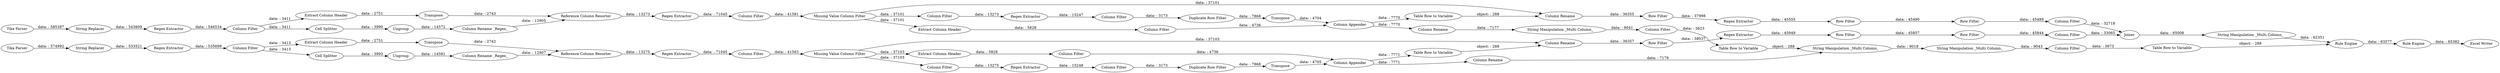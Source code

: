 digraph {
	"-1649420103911702741_66" [label="Regex Extractor"]
	"-1649420103911702741_37" [label="Column Rename"]
	"-1649420103911702741_49" [label="Column Filter"]
	"-1649420103911702741_44" [label="Missing Value Column Filter"]
	"-1649420103911702741_38" [label="Table Row to Variable"]
	"-1649420103911702741_19" [label="Regex Extractor"]
	"-1649420103911702741_46" [label="Column Filter"]
	"-1649420103911702741_2" [label="Tika Parser"]
	"-1649420103911702741_61" [label="Table Row to Variable"]
	"-1649420103911702741_27" [label="Column Filter"]
	"-1649420103911702741_71" [label=Joiner]
	"-1649420103911702741_84" [label="String Manipulation _Multi Column_"]
	"-1649420103911702741_97" [label="Rule Engine"]
	"-1649420103911702741_48" [label="Column Filter"]
	"-1649420103911702741_15" [label="Extract Column Header"]
	"-1649420103911702741_35" [label=Transpose]
	"-1649420103911702741_36" [label="Column Appender"]
	"-1649420103911702741_16" [label=Transpose]
	"-1649420103911702741_86" [label="Column Filter"]
	"-1649420103911702741_24" [label="Column Filter"]
	"-1649420103911702741_28" [label="Duplicate Row Filter"]
	"-1649420103911702741_73" [label="Column Rename"]
	"-1649420103911702741_74" [label="Column Rename"]
	"-1649420103911702741_60" [label=Transpose]
	"-1649420103911702741_102" [label="Column Filter"]
	"-1649420103911702741_63" [label="Regex Extractor"]
	"-1649420103911702741_26" [label="Column Filter"]
	"-1649420103911702741_17" [label="Regex Extractor"]
	"-1649420103911702741_68" [label="Column Filter"]
	"-1649420103911702741_39" [label="Row Filter"]
	"-1649420103911702741_21" [label="Column Filter"]
	"-1649420103911702741_105" [label="Excel Writer"]
	"-1649420103911702741_23" [label="Regex Extractor"]
	"-1649420103911702741_64" [label="String Replacer"]
	"-1649420103911702741_59" [label="Extract Column Header"]
	"-1649420103911702741_54" [label=Transpose]
	"-1649420103911702741_67" [label="Row Filter"]
	"-1649420103911702741_103" [label="Column Filter"]
	"-1649420103911702741_43" [label="Row Filter"]
	"-1649420103911702741_18" [label="String Replacer"]
	"-1649420103911702741_20" [label="Column Filter"]
	"-1649420103911702741_58" [label="Column Rename"]
	"-1649420103911702741_80" [label="Column Filter"]
	"-1649420103911702741_79" [label="String Manipulation _Multi Column_"]
	"-1649420103911702741_50" [label="Duplicate Row Filter"]
	"-1649420103911702741_41" [label="Regex Extractor"]
	"-1649420103911702741_91" [label="String Manipulation _Multi Column_"]
	"-1649420103911702741_88" [label="Table Row to Variable"]
	"-1649420103911702741_47" [label="Extract Column Header"]
	"-1649420103911702741_1" [label="Tika Parser"]
	"-1649420103911702741_42" [label="Row Filter"]
	"-1649420103911702741_99" [label="String Manipulation _Multi Column_"]
	"-1649420103911702741_101" [label="Rule Engine"]
	"-1649420103911702741_25" [label="Extract Column Header"]
	"-1649420103911702741_12" [label=Ungroup]
	"-1649420103911702741_45" [label="Regex Extractor"]
	"-1649420103911702741_52" [label="Cell Splitter"]
	"-1649420103911702741_65" [label="Regex Extractor"]
	"-1649420103911702741_11" [label="Cell Splitter"]
	"-1649420103911702741_53" [label=Ungroup]
	"-1649420103911702741_57" [label="Column Appender"]
	"-1649420103911702741_56" [label="Reference Column Resorter"]
	"-1649420103911702741_87" [label="Table Row to Variable"]
	"-1649420103911702741_69" [label="Column Filter"]
	"-1649420103911702741_62" [label="Row Filter"]
	"-1649420103911702741_22" [label="Missing Value Column Filter"]
	"-1649420103911702741_13" [label="Column Rename _Regex_"]
	"-1649420103911702741_55" [label="Column Rename _Regex_"]
	"-1649420103911702741_14" [label="Reference Column Resorter"]
	"-1649420103911702741_70" [label="Row Filter"]
	"-1649420103911702741_63" -> "-1649420103911702741_68" [label="data: : 71045"]
	"-1649420103911702741_101" -> "-1649420103911702741_105" [label="data: : 65382"]
	"-1649420103911702741_60" -> "-1649420103911702741_56" [label="data: : 2743"]
	"-1649420103911702741_79" -> "-1649420103911702741_99" [label="data: : 9018"]
	"-1649420103911702741_2" -> "-1649420103911702741_18" [label="data: : 574992"]
	"-1649420103911702741_62" -> "-1649420103911702741_66" [label="data: : 37998"]
	"-1649420103911702741_43" -> "-1649420103911702741_102" [label="data: : 45844"]
	"-1649420103911702741_69" -> "-1649420103911702741_59" [label="data: : 3411"]
	"-1649420103911702741_102" -> "-1649420103911702741_71" [label="data: : 33065"]
	"-1649420103911702741_36" -> "-1649420103911702741_74" [label="data: : 7771"]
	"-1649420103911702741_17" -> "-1649420103911702741_20" [label="data: : 71045"]
	"-1649420103911702741_68" -> "-1649420103911702741_44" [label="data: : 41581"]
	"-1649420103911702741_49" -> "-1649420103911702741_50" [label="data: : 3173"]
	"-1649420103911702741_65" -> "-1649420103911702741_69" [label="data: : 546534"]
	"-1649420103911702741_57" -> "-1649420103911702741_73" [label="data: : 7770"]
	"-1649420103911702741_71" -> "-1649420103911702741_91" [label="data: : 65008"]
	"-1649420103911702741_48" -> "-1649420103911702741_57" [label="data: : 4736"]
	"-1649420103911702741_57" -> "-1649420103911702741_61" [label="data: : 7770"]
	"-1649420103911702741_12" -> "-1649420103911702741_13" [label="data: : 14581"]
	"-1649420103911702741_80" -> "-1649420103911702741_88" [label="data: : 3673"]
	"-1649420103911702741_26" -> "-1649420103911702741_36" [label="data: : 4736"]
	"-1649420103911702741_69" -> "-1649420103911702741_52" [label="data: : 3411"]
	"-1649420103911702741_1" -> "-1649420103911702741_64" [label="data: : 585387"]
	"-1649420103911702741_38" -> "-1649420103911702741_37" [label="object: : 288"]
	"-1649420103911702741_39" -> "-1649420103911702741_41" [label="data: : 38037"]
	"-1649420103911702741_44" -> "-1649420103911702741_58" [label="data: : 37101"]
	"-1649420103911702741_21" -> "-1649420103911702741_11" [label="data: : 3413"]
	"-1649420103911702741_16" -> "-1649420103911702741_14" [label="data: : 2742"]
	"-1649420103911702741_42" -> "-1649420103911702741_43" [label="data: : 45857"]
	"-1649420103911702741_18" -> "-1649420103911702741_19" [label="data: : 533521"]
	"-1649420103911702741_45" -> "-1649420103911702741_49" [label="data: : 15247"]
	"-1649420103911702741_15" -> "-1649420103911702741_16" [label="data: : 2751"]
	"-1649420103911702741_44" -> "-1649420103911702741_46" [label="data: : 37101"]
	"-1649420103911702741_37" -> "-1649420103911702741_39" [label="data: : 36357"]
	"-1649420103911702741_52" -> "-1649420103911702741_53" [label="data: : 3990"]
	"-1649420103911702741_61" -> "-1649420103911702741_58" [label="object: : 288"]
	"-1649420103911702741_36" -> "-1649420103911702741_38" [label="data: : 7771"]
	"-1649420103911702741_88" -> "-1649420103911702741_97" [label="object: : 288"]
	"-1649420103911702741_14" -> "-1649420103911702741_17" [label="data: : 13275"]
	"-1649420103911702741_20" -> "-1649420103911702741_22" [label="data: : 41583"]
	"-1649420103911702741_27" -> "-1649420103911702741_28" [label="data: : 3173"]
	"-1649420103911702741_35" -> "-1649420103911702741_36" [label="data: : 4705"]
	"-1649420103911702741_56" -> "-1649420103911702741_63" [label="data: : 13273"]
	"-1649420103911702741_22" -> "-1649420103911702741_24" [label="data: : 37103"]
	"-1649420103911702741_47" -> "-1649420103911702741_48" [label="data: : 5828"]
	"-1649420103911702741_22" -> "-1649420103911702741_25" [label="data: : 37103"]
	"-1649420103911702741_103" -> "-1649420103911702741_71" [label="data: : 32718"]
	"-1649420103911702741_84" -> "-1649420103911702741_86" [label="data: : 9041"]
	"-1649420103911702741_58" -> "-1649420103911702741_62" [label="data: : 36355"]
	"-1649420103911702741_67" -> "-1649420103911702741_70" [label="data: : 45490"]
	"-1649420103911702741_87" -> "-1649420103911702741_79" [label="object: : 288"]
	"-1649420103911702741_99" -> "-1649420103911702741_80" [label="data: : 9043"]
	"-1649420103911702741_21" -> "-1649420103911702741_15" [label="data: : 3413"]
	"-1649420103911702741_54" -> "-1649420103911702741_57" [label="data: : 4704"]
	"-1649420103911702741_86" -> "-1649420103911702741_87" [label="data: : 3623"]
	"-1649420103911702741_53" -> "-1649420103911702741_55" [label="data: : 14572"]
	"-1649420103911702741_13" -> "-1649420103911702741_14" [label="data: : 12907"]
	"-1649420103911702741_59" -> "-1649420103911702741_60" [label="data: : 2751"]
	"-1649420103911702741_73" -> "-1649420103911702741_84" [label="data: : 7177"]
	"-1649420103911702741_70" -> "-1649420103911702741_103" [label="data: : 45489"]
	"-1649420103911702741_24" -> "-1649420103911702741_23" [label="data: : 13275"]
	"-1649420103911702741_44" -> "-1649420103911702741_47" [label="data: : 37101"]
	"-1649420103911702741_64" -> "-1649420103911702741_65" [label="data: : 543809"]
	"-1649420103911702741_11" -> "-1649420103911702741_12" [label="data: : 3993"]
	"-1649420103911702741_46" -> "-1649420103911702741_45" [label="data: : 13273"]
	"-1649420103911702741_25" -> "-1649420103911702741_26" [label="data: : 5828"]
	"-1649420103911702741_41" -> "-1649420103911702741_42" [label="data: : 45949"]
	"-1649420103911702741_66" -> "-1649420103911702741_67" [label="data: : 45555"]
	"-1649420103911702741_91" -> "-1649420103911702741_97" [label="data: : 62351"]
	"-1649420103911702741_19" -> "-1649420103911702741_21" [label="data: : 535699"]
	"-1649420103911702741_55" -> "-1649420103911702741_56" [label="data: : 12905"]
	"-1649420103911702741_23" -> "-1649420103911702741_27" [label="data: : 15248"]
	"-1649420103911702741_50" -> "-1649420103911702741_54" [label="data: : 7868"]
	"-1649420103911702741_28" -> "-1649420103911702741_35" [label="data: : 7868"]
	"-1649420103911702741_97" -> "-1649420103911702741_101" [label="data: : 63577"]
	"-1649420103911702741_74" -> "-1649420103911702741_79" [label="data: : 7179"]
	"-1649420103911702741_22" -> "-1649420103911702741_37" [label="data: : 37103"]
	rankdir=LR
}
